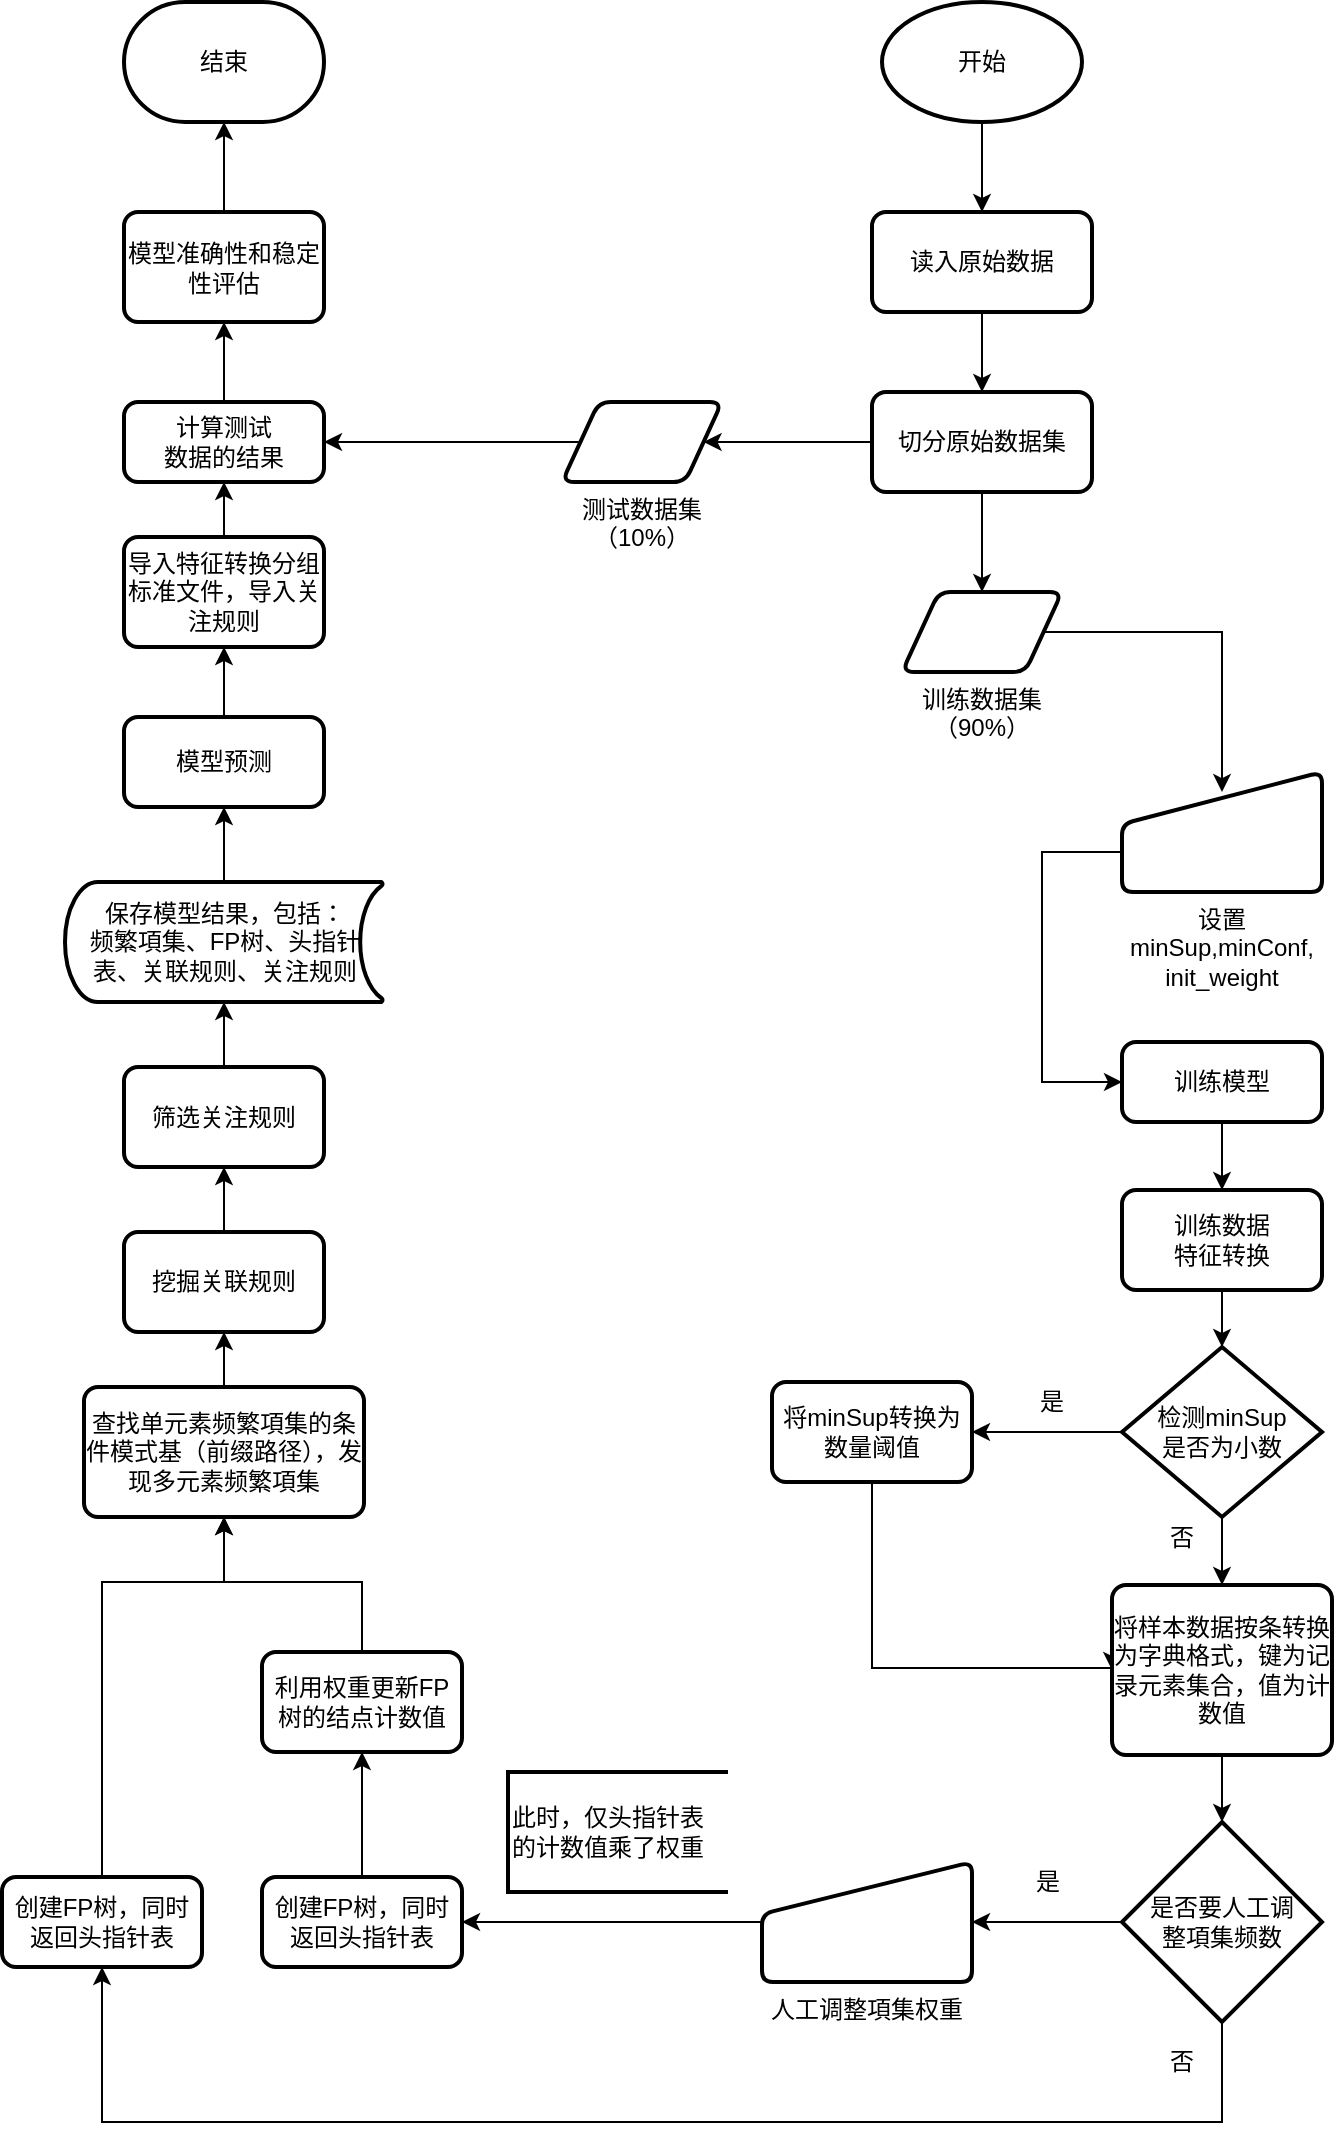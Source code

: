 <mxfile pages="1" version="11.2.4" type="device"><diagram id="veYH0AgYsBKTY13dLBa3" name="第 2 页"><mxGraphModel dx="1086" dy="809" grid="1" gridSize="10" guides="1" tooltips="1" connect="1" arrows="1" fold="1" page="1" pageScale="1" pageWidth="827" pageHeight="1169" math="0" shadow="0"><root><mxCell id="5vG0e2IopYf6sSsMpvol-0"/><mxCell id="5vG0e2IopYf6sSsMpvol-1" parent="5vG0e2IopYf6sSsMpvol-0"/><mxCell id="EvjGVszPzSPTlcH7Is47-15" style="edgeStyle=orthogonalEdgeStyle;rounded=0;orthogonalLoop=1;jettySize=auto;html=1;entryX=0.5;entryY=0.167;entryDx=0;entryDy=0;entryPerimeter=0;" parent="5vG0e2IopYf6sSsMpvol-1" source="RDDj3qq33y5BZkBGlVeG-0" target="EvjGVszPzSPTlcH7Is47-12" edge="1"><mxGeometry relative="1" as="geometry"/></mxCell><mxCell id="RDDj3qq33y5BZkBGlVeG-0" value="训练数据集（90%）" style="verticalLabelPosition=bottom;verticalAlign=top;html=1;strokeWidth=2;shape=parallelogram;perimeter=parallelogramPerimeter;whiteSpace=wrap;rounded=1;arcSize=12;size=0.23;" parent="5vG0e2IopYf6sSsMpvol-1" vertex="1"><mxGeometry x="520" y="325" width="80" height="40" as="geometry"/></mxCell><mxCell id="EvjGVszPzSPTlcH7Is47-80" style="edgeStyle=orthogonalEdgeStyle;rounded=0;orthogonalLoop=1;jettySize=auto;html=1;entryX=1;entryY=0.5;entryDx=0;entryDy=0;" parent="5vG0e2IopYf6sSsMpvol-1" source="RDDj3qq33y5BZkBGlVeG-1" target="EvjGVszPzSPTlcH7Is47-74" edge="1"><mxGeometry relative="1" as="geometry"/></mxCell><mxCell id="RDDj3qq33y5BZkBGlVeG-1" value="测试数据集（10%）" style="verticalLabelPosition=bottom;verticalAlign=top;html=1;strokeWidth=2;shape=parallelogram;perimeter=parallelogramPerimeter;whiteSpace=wrap;rounded=1;arcSize=12;size=0.23;" parent="5vG0e2IopYf6sSsMpvol-1" vertex="1"><mxGeometry x="350" y="230" width="80" height="40" as="geometry"/></mxCell><mxCell id="EvjGVszPzSPTlcH7Is47-3" style="edgeStyle=orthogonalEdgeStyle;rounded=0;orthogonalLoop=1;jettySize=auto;html=1;entryX=0.5;entryY=0;entryDx=0;entryDy=0;" parent="5vG0e2IopYf6sSsMpvol-1" source="EvjGVszPzSPTlcH7Is47-0" target="EvjGVszPzSPTlcH7Is47-1" edge="1"><mxGeometry relative="1" as="geometry"/></mxCell><mxCell id="EvjGVszPzSPTlcH7Is47-0" value="开始" style="strokeWidth=2;html=1;shape=mxgraph.flowchart.start_1;whiteSpace=wrap;" parent="5vG0e2IopYf6sSsMpvol-1" vertex="1"><mxGeometry x="510" y="30" width="100" height="60" as="geometry"/></mxCell><mxCell id="EvjGVszPzSPTlcH7Is47-4" style="edgeStyle=orthogonalEdgeStyle;rounded=0;orthogonalLoop=1;jettySize=auto;html=1;entryX=0.5;entryY=0;entryDx=0;entryDy=0;" parent="5vG0e2IopYf6sSsMpvol-1" source="EvjGVszPzSPTlcH7Is47-1" target="EvjGVszPzSPTlcH7Is47-2" edge="1"><mxGeometry relative="1" as="geometry"/></mxCell><mxCell id="EvjGVszPzSPTlcH7Is47-1" value="读入原始数据" style="rounded=1;whiteSpace=wrap;html=1;absoluteArcSize=1;arcSize=14;strokeWidth=2;" parent="5vG0e2IopYf6sSsMpvol-1" vertex="1"><mxGeometry x="505" y="135" width="110" height="50" as="geometry"/></mxCell><mxCell id="EvjGVszPzSPTlcH7Is47-6" style="edgeStyle=orthogonalEdgeStyle;rounded=0;orthogonalLoop=1;jettySize=auto;html=1;" parent="5vG0e2IopYf6sSsMpvol-1" source="EvjGVszPzSPTlcH7Is47-2" target="RDDj3qq33y5BZkBGlVeG-0" edge="1"><mxGeometry relative="1" as="geometry"/></mxCell><mxCell id="EvjGVszPzSPTlcH7Is47-7" style="edgeStyle=orthogonalEdgeStyle;rounded=0;orthogonalLoop=1;jettySize=auto;html=1;entryX=1;entryY=0.5;entryDx=0;entryDy=0;" parent="5vG0e2IopYf6sSsMpvol-1" source="EvjGVszPzSPTlcH7Is47-2" target="RDDj3qq33y5BZkBGlVeG-1" edge="1"><mxGeometry relative="1" as="geometry"/></mxCell><mxCell id="EvjGVszPzSPTlcH7Is47-2" value="切分原始数据集" style="rounded=1;whiteSpace=wrap;html=1;absoluteArcSize=1;arcSize=14;strokeWidth=2;" parent="5vG0e2IopYf6sSsMpvol-1" vertex="1"><mxGeometry x="505" y="225" width="110" height="50" as="geometry"/></mxCell><mxCell id="EvjGVszPzSPTlcH7Is47-30" style="edgeStyle=orthogonalEdgeStyle;rounded=0;orthogonalLoop=1;jettySize=auto;html=1;entryX=0;entryY=0.5;entryDx=0;entryDy=0;" parent="5vG0e2IopYf6sSsMpvol-1" source="EvjGVszPzSPTlcH7Is47-12" target="EvjGVszPzSPTlcH7Is47-16" edge="1"><mxGeometry relative="1" as="geometry"><Array as="points"><mxPoint x="590" y="455"/><mxPoint x="590" y="570"/></Array></mxGeometry></mxCell><mxCell id="EvjGVszPzSPTlcH7Is47-12" value="设置minSup,minConf, init_weight" style="verticalLabelPosition=bottom;verticalAlign=top;html=1;strokeWidth=2;shape=manualInput;whiteSpace=wrap;rounded=1;size=26;arcSize=11;" parent="5vG0e2IopYf6sSsMpvol-1" vertex="1"><mxGeometry x="630" y="415" width="100" height="60" as="geometry"/></mxCell><mxCell id="EvjGVszPzSPTlcH7Is47-32" style="edgeStyle=orthogonalEdgeStyle;rounded=0;orthogonalLoop=1;jettySize=auto;html=1;entryX=0.5;entryY=0;entryDx=0;entryDy=0;" parent="5vG0e2IopYf6sSsMpvol-1" source="EvjGVszPzSPTlcH7Is47-16" target="EvjGVszPzSPTlcH7Is47-17" edge="1"><mxGeometry relative="1" as="geometry"/></mxCell><mxCell id="EvjGVszPzSPTlcH7Is47-16" value="训练模型" style="rounded=1;whiteSpace=wrap;html=1;absoluteArcSize=1;arcSize=14;strokeWidth=2;" parent="5vG0e2IopYf6sSsMpvol-1" vertex="1"><mxGeometry x="630" y="550" width="100" height="40" as="geometry"/></mxCell><mxCell id="EvjGVszPzSPTlcH7Is47-33" style="edgeStyle=orthogonalEdgeStyle;rounded=0;orthogonalLoop=1;jettySize=auto;html=1;entryX=0.5;entryY=0;entryDx=0;entryDy=0;entryPerimeter=0;" parent="5vG0e2IopYf6sSsMpvol-1" source="EvjGVszPzSPTlcH7Is47-17" target="EvjGVszPzSPTlcH7Is47-21" edge="1"><mxGeometry relative="1" as="geometry"/></mxCell><mxCell id="EvjGVszPzSPTlcH7Is47-17" value="训练数据&lt;br&gt;特征转换" style="rounded=1;whiteSpace=wrap;html=1;absoluteArcSize=1;arcSize=14;strokeWidth=2;" parent="5vG0e2IopYf6sSsMpvol-1" vertex="1"><mxGeometry x="630" y="624" width="100" height="50" as="geometry"/></mxCell><mxCell id="EvjGVszPzSPTlcH7Is47-23" style="edgeStyle=orthogonalEdgeStyle;rounded=0;orthogonalLoop=1;jettySize=auto;html=1;entryX=1;entryY=0.5;entryDx=0;entryDy=0;" parent="5vG0e2IopYf6sSsMpvol-1" source="EvjGVszPzSPTlcH7Is47-21" target="EvjGVszPzSPTlcH7Is47-22" edge="1"><mxGeometry relative="1" as="geometry"/></mxCell><mxCell id="EvjGVszPzSPTlcH7Is47-27" style="edgeStyle=orthogonalEdgeStyle;rounded=0;orthogonalLoop=1;jettySize=auto;html=1;entryX=0.5;entryY=0;entryDx=0;entryDy=0;" parent="5vG0e2IopYf6sSsMpvol-1" source="EvjGVszPzSPTlcH7Is47-21" target="EvjGVszPzSPTlcH7Is47-24" edge="1"><mxGeometry relative="1" as="geometry"/></mxCell><mxCell id="EvjGVszPzSPTlcH7Is47-21" value="检测minSup&lt;br&gt;是否为小数" style="strokeWidth=2;html=1;shape=mxgraph.flowchart.decision;whiteSpace=wrap;" parent="5vG0e2IopYf6sSsMpvol-1" vertex="1"><mxGeometry x="630" y="702.5" width="100" height="85" as="geometry"/></mxCell><mxCell id="EvjGVszPzSPTlcH7Is47-28" style="edgeStyle=orthogonalEdgeStyle;rounded=0;orthogonalLoop=1;jettySize=auto;html=1;entryX=0;entryY=0.5;entryDx=0;entryDy=0;" parent="5vG0e2IopYf6sSsMpvol-1" source="EvjGVszPzSPTlcH7Is47-22" target="EvjGVszPzSPTlcH7Is47-24" edge="1"><mxGeometry relative="1" as="geometry"><Array as="points"><mxPoint x="505" y="863"/></Array></mxGeometry></mxCell><mxCell id="EvjGVszPzSPTlcH7Is47-22" value="将minSup转换为数量阈值" style="rounded=1;whiteSpace=wrap;html=1;absoluteArcSize=1;arcSize=14;strokeWidth=2;" parent="5vG0e2IopYf6sSsMpvol-1" vertex="1"><mxGeometry x="455" y="720" width="100" height="50" as="geometry"/></mxCell><mxCell id="EvjGVszPzSPTlcH7Is47-36" style="edgeStyle=orthogonalEdgeStyle;rounded=0;orthogonalLoop=1;jettySize=auto;html=1;entryX=0.5;entryY=0;entryDx=0;entryDy=0;entryPerimeter=0;" parent="5vG0e2IopYf6sSsMpvol-1" source="EvjGVszPzSPTlcH7Is47-24" target="EvjGVszPzSPTlcH7Is47-35" edge="1"><mxGeometry relative="1" as="geometry"/></mxCell><mxCell id="EvjGVszPzSPTlcH7Is47-24" value="将样本数据按条转换为字典格式，键为记录元素集合，值为计数值" style="rounded=1;whiteSpace=wrap;html=1;absoluteArcSize=1;arcSize=14;strokeWidth=2;" parent="5vG0e2IopYf6sSsMpvol-1" vertex="1"><mxGeometry x="625" y="821.5" width="110" height="85" as="geometry"/></mxCell><mxCell id="EvjGVszPzSPTlcH7Is47-43" style="edgeStyle=orthogonalEdgeStyle;rounded=0;orthogonalLoop=1;jettySize=auto;html=1;entryX=1;entryY=0.5;entryDx=0;entryDy=0;" parent="5vG0e2IopYf6sSsMpvol-1" source="EvjGVszPzSPTlcH7Is47-35" target="EvjGVszPzSPTlcH7Is47-41" edge="1"><mxGeometry relative="1" as="geometry"/></mxCell><mxCell id="EvjGVszPzSPTlcH7Is47-46" style="edgeStyle=orthogonalEdgeStyle;rounded=0;orthogonalLoop=1;jettySize=auto;html=1;entryX=0.5;entryY=1;entryDx=0;entryDy=0;" parent="5vG0e2IopYf6sSsMpvol-1" source="EvjGVszPzSPTlcH7Is47-35" target="EvjGVszPzSPTlcH7Is47-59" edge="1"><mxGeometry relative="1" as="geometry"><Array as="points"><mxPoint x="680" y="1090"/><mxPoint x="120" y="1090"/></Array></mxGeometry></mxCell><mxCell id="EvjGVszPzSPTlcH7Is47-35" value="是否要人工调&lt;br&gt;整項集频数" style="strokeWidth=2;html=1;shape=mxgraph.flowchart.decision;whiteSpace=wrap;" parent="5vG0e2IopYf6sSsMpvol-1" vertex="1"><mxGeometry x="630" y="940" width="100" height="100" as="geometry"/></mxCell><mxCell id="EvjGVszPzSPTlcH7Is47-44" style="edgeStyle=orthogonalEdgeStyle;rounded=0;orthogonalLoop=1;jettySize=auto;html=1;entryX=1;entryY=0.5;entryDx=0;entryDy=0;" parent="5vG0e2IopYf6sSsMpvol-1" source="EvjGVszPzSPTlcH7Is47-41" target="EvjGVszPzSPTlcH7Is47-42" edge="1"><mxGeometry relative="1" as="geometry"/></mxCell><mxCell id="EvjGVszPzSPTlcH7Is47-41" value="人工调整項集权重" style="verticalLabelPosition=bottom;verticalAlign=top;html=1;strokeWidth=2;shape=manualInput;whiteSpace=wrap;rounded=1;size=26;arcSize=11;" parent="5vG0e2IopYf6sSsMpvol-1" vertex="1"><mxGeometry x="450" y="960" width="105" height="60" as="geometry"/></mxCell><mxCell id="EvjGVszPzSPTlcH7Is47-58" style="edgeStyle=orthogonalEdgeStyle;rounded=0;orthogonalLoop=1;jettySize=auto;html=1;entryX=0.5;entryY=1;entryDx=0;entryDy=0;" parent="5vG0e2IopYf6sSsMpvol-1" source="EvjGVszPzSPTlcH7Is47-42" target="EvjGVszPzSPTlcH7Is47-57" edge="1"><mxGeometry relative="1" as="geometry"/></mxCell><mxCell id="EvjGVszPzSPTlcH7Is47-42" value="创建FP树，同时返回头指针表" style="rounded=1;whiteSpace=wrap;html=1;absoluteArcSize=1;arcSize=14;strokeWidth=2;" parent="5vG0e2IopYf6sSsMpvol-1" vertex="1"><mxGeometry x="200" y="967.5" width="100" height="45" as="geometry"/></mxCell><mxCell id="EvjGVszPzSPTlcH7Is47-52" value="此时，仅头指针表&lt;br&gt;的计数值乘了权重" style="strokeWidth=2;html=1;shape=mxgraph.flowchart.annotation_1;align=left;pointerEvents=1" parent="5vG0e2IopYf6sSsMpvol-1" vertex="1"><mxGeometry x="323" y="915" width="110" height="60" as="geometry"/></mxCell><mxCell id="EvjGVszPzSPTlcH7Is47-62" style="edgeStyle=orthogonalEdgeStyle;rounded=0;orthogonalLoop=1;jettySize=auto;html=1;entryX=0.5;entryY=1;entryDx=0;entryDy=0;" parent="5vG0e2IopYf6sSsMpvol-1" source="EvjGVszPzSPTlcH7Is47-57" target="EvjGVszPzSPTlcH7Is47-60" edge="1"><mxGeometry relative="1" as="geometry"><Array as="points"><mxPoint x="250" y="820"/><mxPoint x="181" y="820"/></Array></mxGeometry></mxCell><mxCell id="EvjGVszPzSPTlcH7Is47-57" value="利用权重更新FP树的结点计数值" style="rounded=1;whiteSpace=wrap;html=1;absoluteArcSize=1;arcSize=14;strokeWidth=2;" parent="5vG0e2IopYf6sSsMpvol-1" vertex="1"><mxGeometry x="200" y="855" width="100" height="50" as="geometry"/></mxCell><mxCell id="EvjGVszPzSPTlcH7Is47-61" style="edgeStyle=orthogonalEdgeStyle;rounded=0;orthogonalLoop=1;jettySize=auto;html=1;entryX=0.5;entryY=1;entryDx=0;entryDy=0;" parent="5vG0e2IopYf6sSsMpvol-1" source="EvjGVszPzSPTlcH7Is47-59" target="EvjGVszPzSPTlcH7Is47-60" edge="1"><mxGeometry relative="1" as="geometry"><Array as="points"><mxPoint x="120" y="820"/><mxPoint x="181" y="820"/></Array></mxGeometry></mxCell><mxCell id="EvjGVszPzSPTlcH7Is47-59" value="创建FP树，同时返回头指针表" style="rounded=1;whiteSpace=wrap;html=1;absoluteArcSize=1;arcSize=14;strokeWidth=2;" parent="5vG0e2IopYf6sSsMpvol-1" vertex="1"><mxGeometry x="70" y="967.5" width="100" height="45" as="geometry"/></mxCell><mxCell id="EvjGVszPzSPTlcH7Is47-69" style="edgeStyle=orthogonalEdgeStyle;rounded=0;orthogonalLoop=1;jettySize=auto;html=1;entryX=0.5;entryY=1;entryDx=0;entryDy=0;" parent="5vG0e2IopYf6sSsMpvol-1" source="EvjGVszPzSPTlcH7Is47-60" target="EvjGVszPzSPTlcH7Is47-66" edge="1"><mxGeometry relative="1" as="geometry"/></mxCell><mxCell id="EvjGVszPzSPTlcH7Is47-60" value="查找单元素频繁項集的条件模式基（前缀路径），发现多元素频繁項集" style="rounded=1;whiteSpace=wrap;html=1;absoluteArcSize=1;arcSize=14;strokeWidth=2;" parent="5vG0e2IopYf6sSsMpvol-1" vertex="1"><mxGeometry x="111" y="722.5" width="140" height="65" as="geometry"/></mxCell><mxCell id="EvjGVszPzSPTlcH7Is47-70" style="edgeStyle=orthogonalEdgeStyle;rounded=0;orthogonalLoop=1;jettySize=auto;html=1;entryX=0.5;entryY=1;entryDx=0;entryDy=0;" parent="5vG0e2IopYf6sSsMpvol-1" source="EvjGVszPzSPTlcH7Is47-66" target="EvjGVszPzSPTlcH7Is47-67" edge="1"><mxGeometry relative="1" as="geometry"/></mxCell><mxCell id="EvjGVszPzSPTlcH7Is47-66" value="挖掘关联规则" style="rounded=1;whiteSpace=wrap;html=1;absoluteArcSize=1;arcSize=14;strokeWidth=2;" parent="5vG0e2IopYf6sSsMpvol-1" vertex="1"><mxGeometry x="131" y="645" width="100" height="50" as="geometry"/></mxCell><mxCell id="EvjGVszPzSPTlcH7Is47-71" style="edgeStyle=orthogonalEdgeStyle;rounded=0;orthogonalLoop=1;jettySize=auto;html=1;entryX=0.5;entryY=1;entryDx=0;entryDy=0;entryPerimeter=0;" parent="5vG0e2IopYf6sSsMpvol-1" source="EvjGVszPzSPTlcH7Is47-67" target="EvjGVszPzSPTlcH7Is47-68" edge="1"><mxGeometry relative="1" as="geometry"/></mxCell><mxCell id="EvjGVszPzSPTlcH7Is47-67" value="筛选关注规则" style="rounded=1;whiteSpace=wrap;html=1;absoluteArcSize=1;arcSize=14;strokeWidth=2;" parent="5vG0e2IopYf6sSsMpvol-1" vertex="1"><mxGeometry x="131" y="562.5" width="100" height="50" as="geometry"/></mxCell><mxCell id="EvjGVszPzSPTlcH7Is47-77" value="" style="edgeStyle=orthogonalEdgeStyle;rounded=0;orthogonalLoop=1;jettySize=auto;html=1;" parent="5vG0e2IopYf6sSsMpvol-1" source="EvjGVszPzSPTlcH7Is47-68" target="EvjGVszPzSPTlcH7Is47-72" edge="1"><mxGeometry relative="1" as="geometry"/></mxCell><mxCell id="EvjGVszPzSPTlcH7Is47-68" value="保存模型结果，包括：&lt;br&gt;频繁項集、FP树、头指针表、关联规则、关注规则" style="strokeWidth=2;html=1;shape=mxgraph.flowchart.stored_data;whiteSpace=wrap;" parent="5vG0e2IopYf6sSsMpvol-1" vertex="1"><mxGeometry x="101.5" y="470" width="159" height="60" as="geometry"/></mxCell><mxCell id="EvjGVszPzSPTlcH7Is47-76" value="" style="edgeStyle=orthogonalEdgeStyle;rounded=0;orthogonalLoop=1;jettySize=auto;html=1;" parent="5vG0e2IopYf6sSsMpvol-1" source="EvjGVszPzSPTlcH7Is47-72" target="EvjGVszPzSPTlcH7Is47-73" edge="1"><mxGeometry relative="1" as="geometry"/></mxCell><mxCell id="EvjGVszPzSPTlcH7Is47-72" value="模型预测" style="rounded=1;whiteSpace=wrap;html=1;absoluteArcSize=1;arcSize=14;strokeWidth=2;" parent="5vG0e2IopYf6sSsMpvol-1" vertex="1"><mxGeometry x="131" y="387.5" width="100" height="45" as="geometry"/></mxCell><mxCell id="EvjGVszPzSPTlcH7Is47-75" value="" style="edgeStyle=orthogonalEdgeStyle;rounded=0;orthogonalLoop=1;jettySize=auto;html=1;" parent="5vG0e2IopYf6sSsMpvol-1" source="EvjGVszPzSPTlcH7Is47-73" target="EvjGVszPzSPTlcH7Is47-74" edge="1"><mxGeometry relative="1" as="geometry"/></mxCell><mxCell id="EvjGVszPzSPTlcH7Is47-73" value="导入特征转换分组标准文件，导入关注规则" style="rounded=1;whiteSpace=wrap;html=1;absoluteArcSize=1;arcSize=14;strokeWidth=2;" parent="5vG0e2IopYf6sSsMpvol-1" vertex="1"><mxGeometry x="131" y="297.5" width="100" height="55" as="geometry"/></mxCell><mxCell id="IjZ1rgBDZpKpVbfWOj1b-1" value="" style="edgeStyle=orthogonalEdgeStyle;rounded=0;orthogonalLoop=1;jettySize=auto;html=1;" parent="5vG0e2IopYf6sSsMpvol-1" source="EvjGVszPzSPTlcH7Is47-74" target="EvjGVszPzSPTlcH7Is47-82" edge="1"><mxGeometry relative="1" as="geometry"/></mxCell><mxCell id="EvjGVszPzSPTlcH7Is47-74" value="计算测试&lt;br&gt;数据的结果" style="rounded=1;whiteSpace=wrap;html=1;absoluteArcSize=1;arcSize=14;strokeWidth=2;" parent="5vG0e2IopYf6sSsMpvol-1" vertex="1"><mxGeometry x="131" y="230" width="100" height="40" as="geometry"/></mxCell><mxCell id="IjZ1rgBDZpKpVbfWOj1b-2" value="" style="edgeStyle=orthogonalEdgeStyle;rounded=0;orthogonalLoop=1;jettySize=auto;html=1;" parent="5vG0e2IopYf6sSsMpvol-1" source="EvjGVszPzSPTlcH7Is47-82" target="IjZ1rgBDZpKpVbfWOj1b-0" edge="1"><mxGeometry relative="1" as="geometry"/></mxCell><mxCell id="EvjGVszPzSPTlcH7Is47-82" value="模型准确性和稳定性评估" style="rounded=1;whiteSpace=wrap;html=1;absoluteArcSize=1;arcSize=14;strokeWidth=2;" parent="5vG0e2IopYf6sSsMpvol-1" vertex="1"><mxGeometry x="131" y="135" width="100" height="55" as="geometry"/></mxCell><mxCell id="IjZ1rgBDZpKpVbfWOj1b-0" value="结束" style="strokeWidth=2;html=1;shape=mxgraph.flowchart.terminator;whiteSpace=wrap;" parent="5vG0e2IopYf6sSsMpvol-1" vertex="1"><mxGeometry x="131" y="30" width="100" height="60" as="geometry"/></mxCell><mxCell id="IjZ1rgBDZpKpVbfWOj1b-24" value="是" style="text;html=1;strokeColor=none;fillColor=none;align=center;verticalAlign=middle;whiteSpace=wrap;rounded=0;" parent="5vG0e2IopYf6sSsMpvol-1" vertex="1"><mxGeometry x="575" y="720" width="40" height="20" as="geometry"/></mxCell><mxCell id="IjZ1rgBDZpKpVbfWOj1b-25" value="否" style="text;html=1;strokeColor=none;fillColor=none;align=center;verticalAlign=middle;whiteSpace=wrap;rounded=0;" parent="5vG0e2IopYf6sSsMpvol-1" vertex="1"><mxGeometry x="640" y="787.5" width="40" height="20" as="geometry"/></mxCell><mxCell id="IjZ1rgBDZpKpVbfWOj1b-26" value="是" style="text;html=1;strokeColor=none;fillColor=none;align=center;verticalAlign=middle;whiteSpace=wrap;rounded=0;" parent="5vG0e2IopYf6sSsMpvol-1" vertex="1"><mxGeometry x="572.5" y="960" width="40" height="20" as="geometry"/></mxCell><mxCell id="IjZ1rgBDZpKpVbfWOj1b-27" value="否" style="text;html=1;strokeColor=none;fillColor=none;align=center;verticalAlign=middle;whiteSpace=wrap;rounded=0;" parent="5vG0e2IopYf6sSsMpvol-1" vertex="1"><mxGeometry x="640" y="1050" width="40" height="20" as="geometry"/></mxCell></root></mxGraphModel></diagram></mxfile>